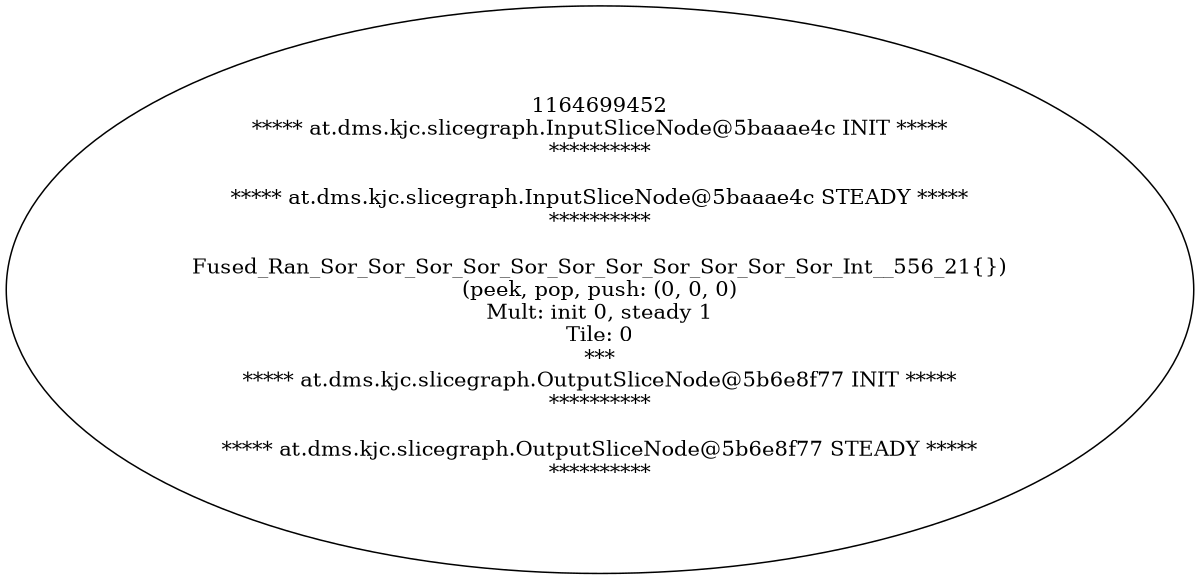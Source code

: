 digraph Flattend {
size = "8, 10.5";
1164699452 [ label="1164699452\n***** at.dms.kjc.slicegraph.InputSliceNode@5baaae4c INIT *****\n**********\n\n***** at.dms.kjc.slicegraph.InputSliceNode@5baaae4c STEADY *****\n**********\n\nFused_Ran_Sor_Sor_Sor_Sor_Sor_Sor_Sor_Sor_Sor_Sor_Sor_Int__556_21{})\n(peek, pop, push: (0, 0, 0)\nMult: init 0, steady 1\nTile: 0\n *** \n***** at.dms.kjc.slicegraph.OutputSliceNode@5b6e8f77 INIT *****\n**********\n\n***** at.dms.kjc.slicegraph.OutputSliceNode@5b6e8f77 STEADY *****\n**********\n" ];
}

